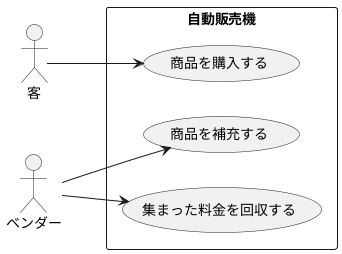 @startuml  
left to right direction
actor 客
actor ベンダー
rectangle 自動販売機{
usecase 商品を購入する
usecase 商品を補充する
usecase 集まった料金を回収する
}
客 --> 商品を購入する
ベンダー --> 商品を補充する
ベンダー --> 集まった料金を回収する
@enduml
